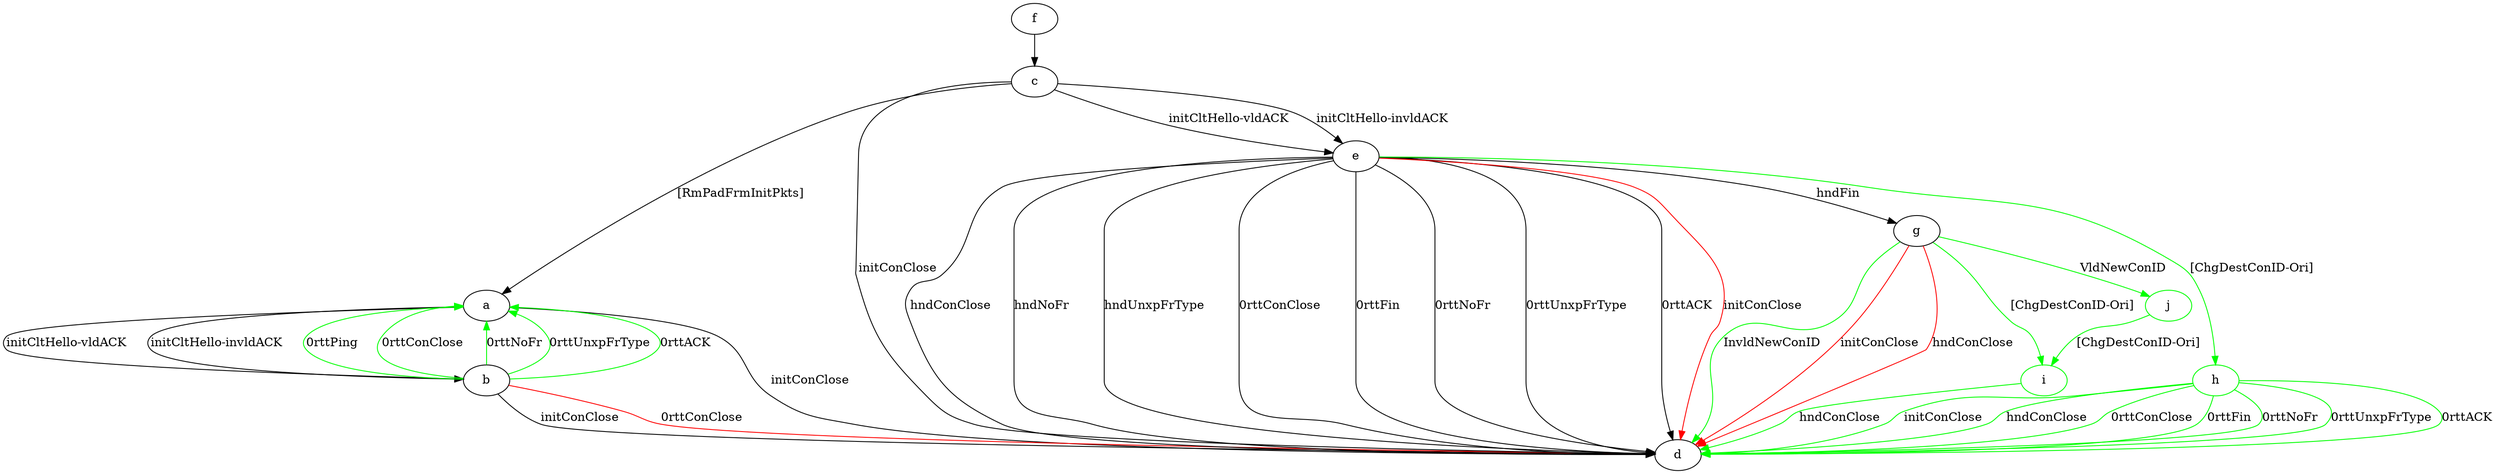digraph "" {
	a -> b	[key=0,
		label="initCltHello-vldACK "];
	a -> b	[key=1,
		label="initCltHello-invldACK "];
	a -> d	[key=0,
		label="initConClose "];
	b -> a	[key=0,
		color=green,
		label="0rttPing "];
	b -> a	[key=1,
		color=green,
		label="0rttConClose "];
	b -> a	[key=2,
		color=green,
		label="0rttNoFr "];
	b -> a	[key=3,
		color=green,
		label="0rttUnxpFrType "];
	b -> a	[key=4,
		color=green,
		label="0rttACK "];
	b -> d	[key=0,
		label="initConClose "];
	b -> d	[key=1,
		color=red,
		label="0rttConClose "];
	c -> a	[key=0,
		label="[RmPadFrmInitPkts] "];
	c -> d	[key=0,
		label="initConClose "];
	c -> e	[key=0,
		label="initCltHello-vldACK "];
	c -> e	[key=1,
		label="initCltHello-invldACK "];
	e -> d	[key=0,
		label="hndConClose "];
	e -> d	[key=1,
		label="hndNoFr "];
	e -> d	[key=2,
		label="hndUnxpFrType "];
	e -> d	[key=3,
		label="0rttConClose "];
	e -> d	[key=4,
		label="0rttFin "];
	e -> d	[key=5,
		label="0rttNoFr "];
	e -> d	[key=6,
		label="0rttUnxpFrType "];
	e -> d	[key=7,
		label="0rttACK "];
	e -> d	[key=8,
		color=red,
		label="initConClose "];
	e -> g	[key=0,
		label="hndFin "];
	h	[color=green];
	e -> h	[key=0,
		color=green,
		label="[ChgDestConID-Ori] "];
	f -> c	[key=0];
	g -> d	[key=0,
		color=green,
		label="InvldNewConID "];
	g -> d	[key=1,
		color=red,
		label="initConClose "];
	g -> d	[key=2,
		color=red,
		label="hndConClose "];
	i	[color=green];
	g -> i	[key=0,
		color=green,
		label="[ChgDestConID-Ori] "];
	j	[color=green];
	g -> j	[key=0,
		color=green,
		label="VldNewConID "];
	h -> d	[key=0,
		color=green,
		label="initConClose "];
	h -> d	[key=1,
		color=green,
		label="hndConClose "];
	h -> d	[key=2,
		color=green,
		label="0rttConClose "];
	h -> d	[key=3,
		color=green,
		label="0rttFin "];
	h -> d	[key=4,
		color=green,
		label="0rttNoFr "];
	h -> d	[key=5,
		color=green,
		label="0rttUnxpFrType "];
	h -> d	[key=6,
		color=green,
		label="0rttACK "];
	i -> d	[key=0,
		color=green,
		label="hndConClose "];
	j -> i	[key=0,
		color=green,
		label="[ChgDestConID-Ori] "];
}
